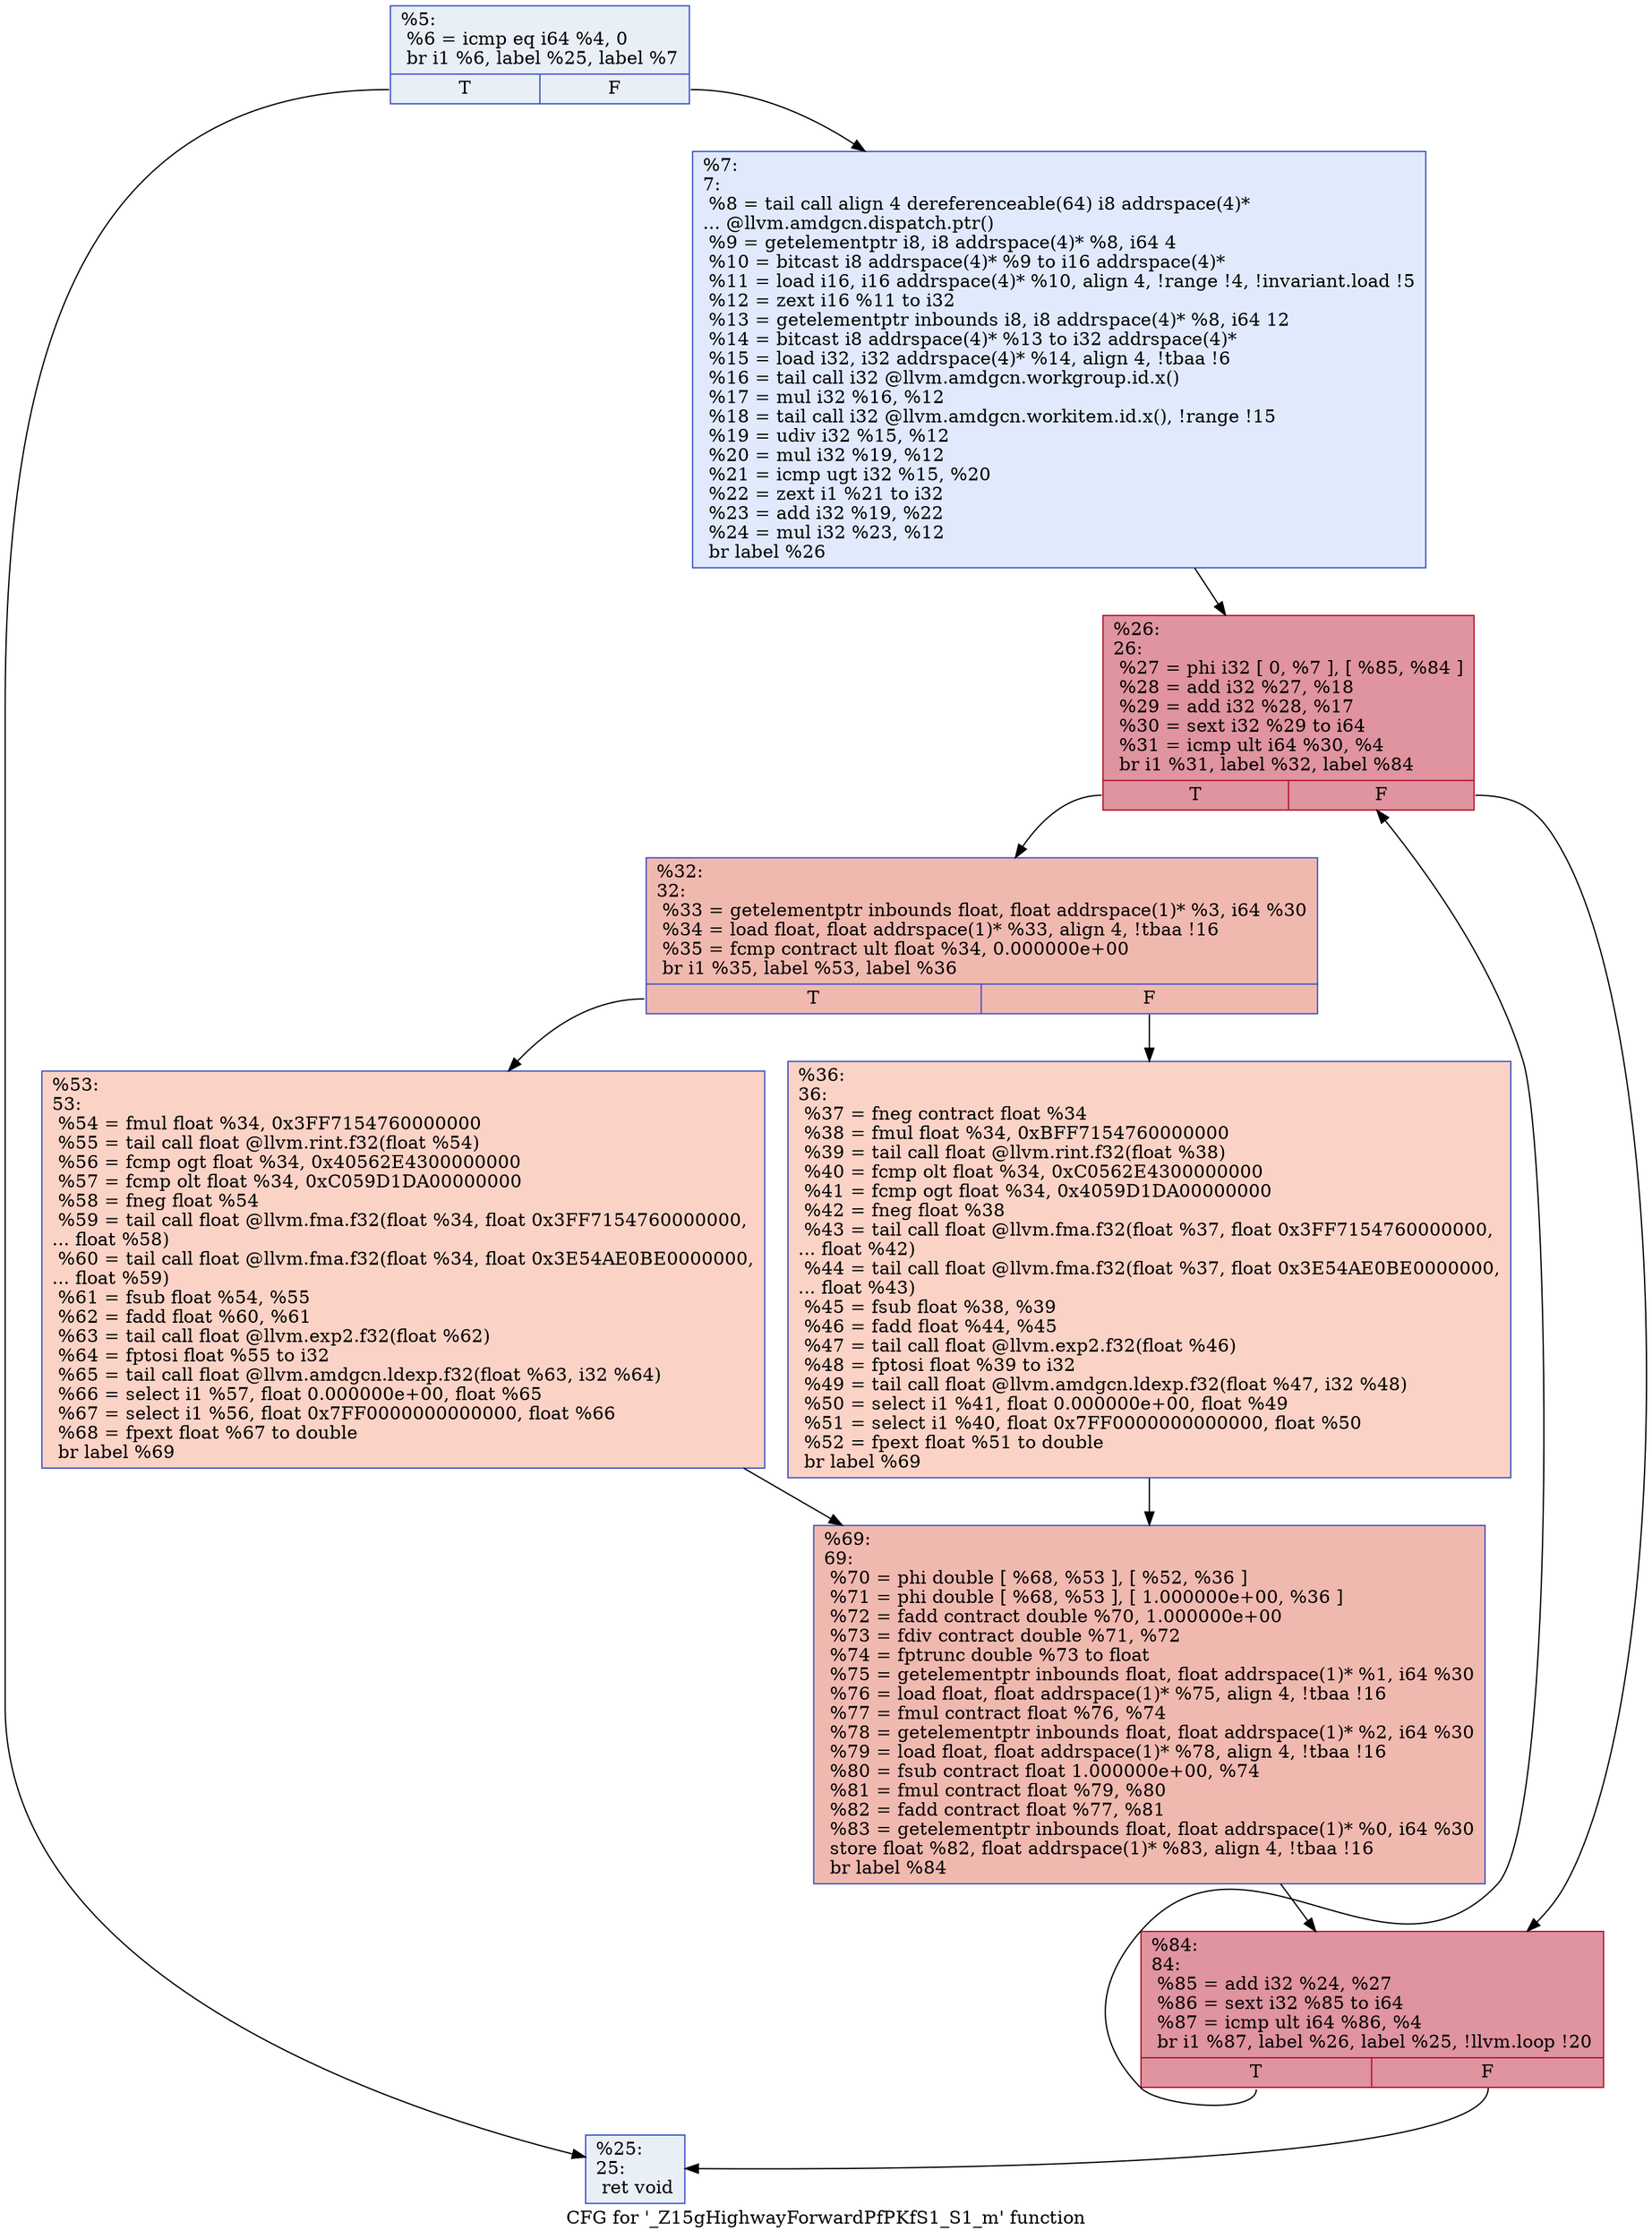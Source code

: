 digraph "CFG for '_Z15gHighwayForwardPfPKfS1_S1_m' function" {
	label="CFG for '_Z15gHighwayForwardPfPKfS1_S1_m' function";

	Node0x4b86270 [shape=record,color="#3d50c3ff", style=filled, fillcolor="#cedaeb70",label="{%5:\l  %6 = icmp eq i64 %4, 0\l  br i1 %6, label %25, label %7\l|{<s0>T|<s1>F}}"];
	Node0x4b86270:s0 -> Node0x4b86210;
	Node0x4b86270:s1 -> Node0x4b869a0;
	Node0x4b869a0 [shape=record,color="#3d50c3ff", style=filled, fillcolor="#b9d0f970",label="{%7:\l7:                                                \l  %8 = tail call align 4 dereferenceable(64) i8 addrspace(4)*\l... @llvm.amdgcn.dispatch.ptr()\l  %9 = getelementptr i8, i8 addrspace(4)* %8, i64 4\l  %10 = bitcast i8 addrspace(4)* %9 to i16 addrspace(4)*\l  %11 = load i16, i16 addrspace(4)* %10, align 4, !range !4, !invariant.load !5\l  %12 = zext i16 %11 to i32\l  %13 = getelementptr inbounds i8, i8 addrspace(4)* %8, i64 12\l  %14 = bitcast i8 addrspace(4)* %13 to i32 addrspace(4)*\l  %15 = load i32, i32 addrspace(4)* %14, align 4, !tbaa !6\l  %16 = tail call i32 @llvm.amdgcn.workgroup.id.x()\l  %17 = mul i32 %16, %12\l  %18 = tail call i32 @llvm.amdgcn.workitem.id.x(), !range !15\l  %19 = udiv i32 %15, %12\l  %20 = mul i32 %19, %12\l  %21 = icmp ugt i32 %15, %20\l  %22 = zext i1 %21 to i32\l  %23 = add i32 %19, %22\l  %24 = mul i32 %23, %12\l  br label %26\l}"];
	Node0x4b869a0 -> Node0x4b88900;
	Node0x4b86210 [shape=record,color="#3d50c3ff", style=filled, fillcolor="#cedaeb70",label="{%25:\l25:                                               \l  ret void\l}"];
	Node0x4b88900 [shape=record,color="#b70d28ff", style=filled, fillcolor="#b70d2870",label="{%26:\l26:                                               \l  %27 = phi i32 [ 0, %7 ], [ %85, %84 ]\l  %28 = add i32 %27, %18\l  %29 = add i32 %28, %17\l  %30 = sext i32 %29 to i64\l  %31 = icmp ult i64 %30, %4\l  br i1 %31, label %32, label %84\l|{<s0>T|<s1>F}}"];
	Node0x4b88900:s0 -> Node0x4b88da0;
	Node0x4b88900:s1 -> Node0x4b88a80;
	Node0x4b88da0 [shape=record,color="#3d50c3ff", style=filled, fillcolor="#de614d70",label="{%32:\l32:                                               \l  %33 = getelementptr inbounds float, float addrspace(1)* %3, i64 %30\l  %34 = load float, float addrspace(1)* %33, align 4, !tbaa !16\l  %35 = fcmp contract ult float %34, 0.000000e+00\l  br i1 %35, label %53, label %36\l|{<s0>T|<s1>F}}"];
	Node0x4b88da0:s0 -> Node0x4b89d00;
	Node0x4b88da0:s1 -> Node0x4b89d90;
	Node0x4b89d90 [shape=record,color="#3d50c3ff", style=filled, fillcolor="#f59c7d70",label="{%36:\l36:                                               \l  %37 = fneg contract float %34\l  %38 = fmul float %34, 0xBFF7154760000000\l  %39 = tail call float @llvm.rint.f32(float %38)\l  %40 = fcmp olt float %34, 0xC0562E4300000000\l  %41 = fcmp ogt float %34, 0x4059D1DA00000000\l  %42 = fneg float %38\l  %43 = tail call float @llvm.fma.f32(float %37, float 0x3FF7154760000000,\l... float %42)\l  %44 = tail call float @llvm.fma.f32(float %37, float 0x3E54AE0BE0000000,\l... float %43)\l  %45 = fsub float %38, %39\l  %46 = fadd float %44, %45\l  %47 = tail call float @llvm.exp2.f32(float %46)\l  %48 = fptosi float %39 to i32\l  %49 = tail call float @llvm.amdgcn.ldexp.f32(float %47, i32 %48)\l  %50 = select i1 %41, float 0.000000e+00, float %49\l  %51 = select i1 %40, float 0x7FF0000000000000, float %50\l  %52 = fpext float %51 to double\l  br label %69\l}"];
	Node0x4b89d90 -> Node0x4b8aff0;
	Node0x4b89d00 [shape=record,color="#3d50c3ff", style=filled, fillcolor="#f59c7d70",label="{%53:\l53:                                               \l  %54 = fmul float %34, 0x3FF7154760000000\l  %55 = tail call float @llvm.rint.f32(float %54)\l  %56 = fcmp ogt float %34, 0x40562E4300000000\l  %57 = fcmp olt float %34, 0xC059D1DA00000000\l  %58 = fneg float %54\l  %59 = tail call float @llvm.fma.f32(float %34, float 0x3FF7154760000000,\l... float %58)\l  %60 = tail call float @llvm.fma.f32(float %34, float 0x3E54AE0BE0000000,\l... float %59)\l  %61 = fsub float %54, %55\l  %62 = fadd float %60, %61\l  %63 = tail call float @llvm.exp2.f32(float %62)\l  %64 = fptosi float %55 to i32\l  %65 = tail call float @llvm.amdgcn.ldexp.f32(float %63, i32 %64)\l  %66 = select i1 %57, float 0.000000e+00, float %65\l  %67 = select i1 %56, float 0x7FF0000000000000, float %66\l  %68 = fpext float %67 to double\l  br label %69\l}"];
	Node0x4b89d00 -> Node0x4b8aff0;
	Node0x4b8aff0 [shape=record,color="#3d50c3ff", style=filled, fillcolor="#de614d70",label="{%69:\l69:                                               \l  %70 = phi double [ %68, %53 ], [ %52, %36 ]\l  %71 = phi double [ %68, %53 ], [ 1.000000e+00, %36 ]\l  %72 = fadd contract double %70, 1.000000e+00\l  %73 = fdiv contract double %71, %72\l  %74 = fptrunc double %73 to float\l  %75 = getelementptr inbounds float, float addrspace(1)* %1, i64 %30\l  %76 = load float, float addrspace(1)* %75, align 4, !tbaa !16\l  %77 = fmul contract float %76, %74\l  %78 = getelementptr inbounds float, float addrspace(1)* %2, i64 %30\l  %79 = load float, float addrspace(1)* %78, align 4, !tbaa !16\l  %80 = fsub contract float 1.000000e+00, %74\l  %81 = fmul contract float %79, %80\l  %82 = fadd contract float %77, %81\l  %83 = getelementptr inbounds float, float addrspace(1)* %0, i64 %30\l  store float %82, float addrspace(1)* %83, align 4, !tbaa !16\l  br label %84\l}"];
	Node0x4b8aff0 -> Node0x4b88a80;
	Node0x4b88a80 [shape=record,color="#b70d28ff", style=filled, fillcolor="#b70d2870",label="{%84:\l84:                                               \l  %85 = add i32 %24, %27\l  %86 = sext i32 %85 to i64\l  %87 = icmp ult i64 %86, %4\l  br i1 %87, label %26, label %25, !llvm.loop !20\l|{<s0>T|<s1>F}}"];
	Node0x4b88a80:s0 -> Node0x4b88900;
	Node0x4b88a80:s1 -> Node0x4b86210;
}
